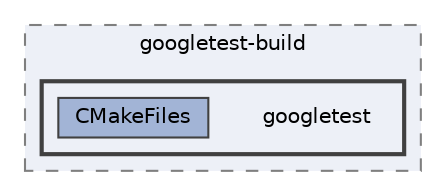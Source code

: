 digraph "/Users/yjack/GitHub/SimEvo/build/_deps/googletest-build/googletest"
{
 // LATEX_PDF_SIZE
  bgcolor="transparent";
  edge [fontname=Helvetica,fontsize=10,labelfontname=Helvetica,labelfontsize=10];
  node [fontname=Helvetica,fontsize=10,shape=box,height=0.2,width=0.4];
  compound=true
  subgraph clusterdir_e57a5be893c77bea9eca1d890c8b0e94 {
    graph [ bgcolor="#edf0f7", pencolor="grey50", label="googletest-build", fontname=Helvetica,fontsize=10 style="filled,dashed", URL="dir_e57a5be893c77bea9eca1d890c8b0e94.html",tooltip=""]
  subgraph clusterdir_8a793e628ba08397ef92581a324d0bab {
    graph [ bgcolor="#edf0f7", pencolor="grey25", label="", fontname=Helvetica,fontsize=10 style="filled,bold", URL="dir_8a793e628ba08397ef92581a324d0bab.html",tooltip=""]
    dir_8a793e628ba08397ef92581a324d0bab [shape=plaintext, label="googletest"];
  dir_87ca077bb0b5be35bae01a871afbb0f7 [label="CMakeFiles", fillcolor="#a2b4d6", color="grey25", style="filled", URL="dir_87ca077bb0b5be35bae01a871afbb0f7.html",tooltip=""];
  }
  }
}
